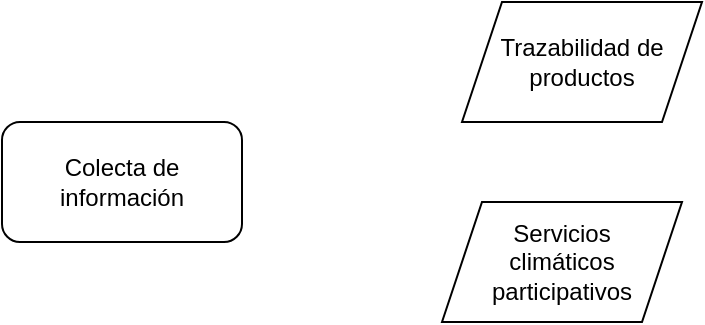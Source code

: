 <mxfile version="14.4.4" type="github">
  <diagram id="CwR9tyW8PG0RZ9ZExUJv" name="Page-1">
    <mxGraphModel dx="1115" dy="758" grid="1" gridSize="10" guides="1" tooltips="1" connect="1" arrows="1" fold="1" page="1" pageScale="1" pageWidth="1169" pageHeight="827" math="0" shadow="0">
      <root>
        <mxCell id="0" />
        <mxCell id="1" parent="0" />
        <mxCell id="BNZLq48Je6W781u--YkZ-1" value="Colecta de información" style="rounded=1;whiteSpace=wrap;html=1;" vertex="1" parent="1">
          <mxGeometry x="380" y="380" width="120" height="60" as="geometry" />
        </mxCell>
        <mxCell id="BNZLq48Je6W781u--YkZ-3" value="Trazabilidad de productos" style="shape=parallelogram;perimeter=parallelogramPerimeter;whiteSpace=wrap;html=1;fixedSize=1;" vertex="1" parent="1">
          <mxGeometry x="610" y="320" width="120" height="60" as="geometry" />
        </mxCell>
        <mxCell id="BNZLq48Je6W781u--YkZ-4" value="&lt;div&gt;Servicios &lt;br&gt;&lt;/div&gt;&lt;div&gt;climáticos participativos&lt;/div&gt;" style="shape=parallelogram;perimeter=parallelogramPerimeter;whiteSpace=wrap;html=1;fixedSize=1;" vertex="1" parent="1">
          <mxGeometry x="600" y="420" width="120" height="60" as="geometry" />
        </mxCell>
      </root>
    </mxGraphModel>
  </diagram>
</mxfile>
